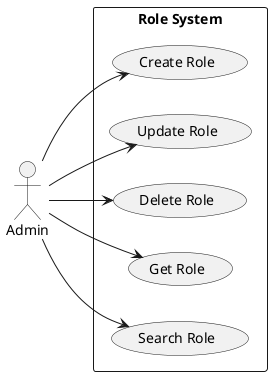 @startuml RoleSubSystem

left to right direction

skinparam Monochrome true
skinparam Shadowing false
skinparam packageStyle rectangle

actor Admin

rectangle "Role System" {
    Admin --> (Create Role)
    Admin --> (Update Role)
    Admin --> (Delete Role)
    Admin --> (Get Role)
    Admin --> (Search Role)
}

@enduml